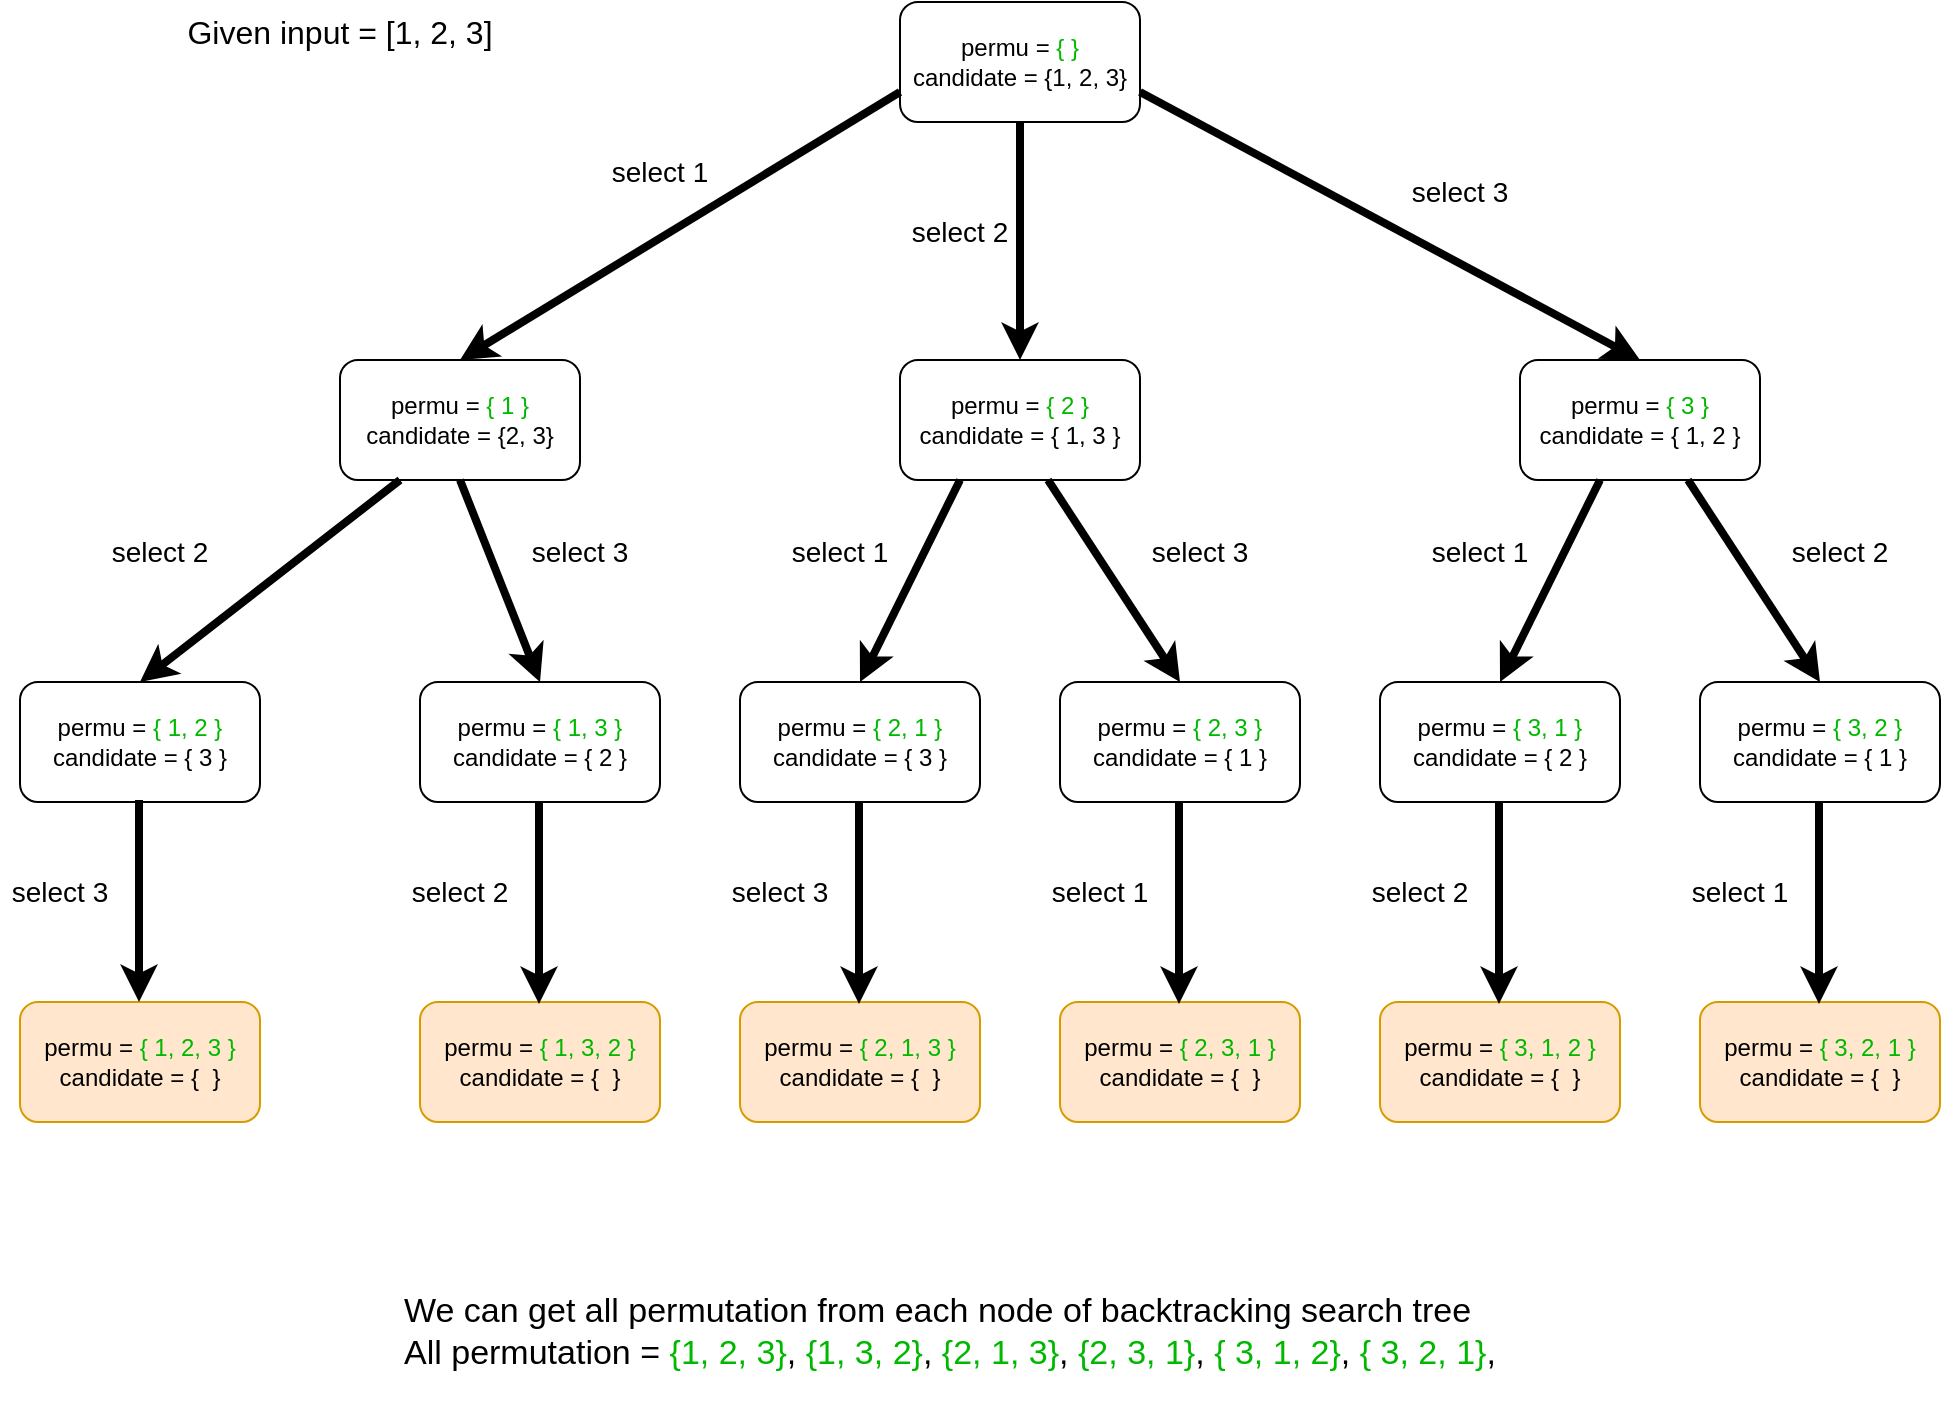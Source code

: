 <mxfile version="20.5.1" type="github">
  <diagram id="DlbZVYgtLoxQPH42LOPV" name="第 1 页">
    <mxGraphModel dx="1956" dy="731" grid="1" gridSize="10" guides="1" tooltips="1" connect="1" arrows="1" fold="1" page="1" pageScale="1" pageWidth="827" pageHeight="1169" math="0" shadow="0">
      <root>
        <mxCell id="0" />
        <mxCell id="1" parent="0" />
        <mxCell id="XcbggA3BBUMzlUa0fJI8-1" value="permu =&lt;font color=&quot;#00b800&quot;&gt; { }&lt;/font&gt;&lt;br&gt;candidate = {1, 2, 3}" style="rounded=1;whiteSpace=wrap;html=1;" parent="1" vertex="1">
          <mxGeometry x="320" y="60" width="120" height="60" as="geometry" />
        </mxCell>
        <mxCell id="XcbggA3BBUMzlUa0fJI8-2" value="permu&amp;nbsp;= &lt;font color=&quot;#00b800&quot;&gt;{ 1 }&lt;/font&gt;&lt;br&gt;candidate = {2, 3}" style="rounded=1;whiteSpace=wrap;html=1;" parent="1" vertex="1">
          <mxGeometry x="40" y="239" width="120" height="60" as="geometry" />
        </mxCell>
        <mxCell id="XcbggA3BBUMzlUa0fJI8-3" value="permu&amp;nbsp;= &lt;font color=&quot;#00b800&quot;&gt;{ 2 }&lt;/font&gt;&lt;br&gt;candidate = { 1, 3 }" style="rounded=1;whiteSpace=wrap;html=1;" parent="1" vertex="1">
          <mxGeometry x="320" y="239" width="120" height="60" as="geometry" />
        </mxCell>
        <mxCell id="XcbggA3BBUMzlUa0fJI8-4" value="permu = &lt;font color=&quot;#00b800&quot;&gt;{ 3 }&lt;/font&gt;&lt;br&gt;candidate = { 1, 2 }" style="rounded=1;whiteSpace=wrap;html=1;" parent="1" vertex="1">
          <mxGeometry x="630" y="239" width="120" height="60" as="geometry" />
        </mxCell>
        <mxCell id="XcbggA3BBUMzlUa0fJI8-5" value="permu&amp;nbsp;= &lt;font color=&quot;#00b800&quot;&gt;{ 1, 2 }&lt;/font&gt;&lt;br&gt;candidate = { 3 }" style="rounded=1;whiteSpace=wrap;html=1;" parent="1" vertex="1">
          <mxGeometry x="-120" y="400" width="120" height="60" as="geometry" />
        </mxCell>
        <mxCell id="XcbggA3BBUMzlUa0fJI8-6" value="permu&amp;nbsp;= &lt;font color=&quot;#00b800&quot;&gt;{ 1, 3 }&lt;/font&gt;&lt;br&gt;candidate = { 2 }" style="rounded=1;whiteSpace=wrap;html=1;" parent="1" vertex="1">
          <mxGeometry x="80" y="400" width="120" height="60" as="geometry" />
        </mxCell>
        <mxCell id="XcbggA3BBUMzlUa0fJI8-7" value="" style="endArrow=classic;html=1;rounded=0;strokeWidth=4;entryX=0.5;entryY=0;entryDx=0;entryDy=0;exitX=0;exitY=0.75;exitDx=0;exitDy=0;" parent="1" source="XcbggA3BBUMzlUa0fJI8-1" target="XcbggA3BBUMzlUa0fJI8-2" edge="1">
          <mxGeometry width="50" height="50" relative="1" as="geometry">
            <mxPoint x="320" y="120" as="sourcePoint" />
            <mxPoint x="290" y="250" as="targetPoint" />
          </mxGeometry>
        </mxCell>
        <mxCell id="XcbggA3BBUMzlUa0fJI8-9" value="" style="endArrow=classic;html=1;rounded=0;strokeWidth=4;entryX=0.5;entryY=0;entryDx=0;entryDy=0;exitX=0.25;exitY=1;exitDx=0;exitDy=0;" parent="1" source="XcbggA3BBUMzlUa0fJI8-2" target="XcbggA3BBUMzlUa0fJI8-5" edge="1">
          <mxGeometry width="50" height="50" relative="1" as="geometry">
            <mxPoint x="120" y="300" as="sourcePoint" />
            <mxPoint x="-10" y="410" as="targetPoint" />
          </mxGeometry>
        </mxCell>
        <mxCell id="XcbggA3BBUMzlUa0fJI8-11" value="" style="endArrow=classic;html=1;rounded=0;strokeWidth=4;entryX=0.5;entryY=0;entryDx=0;entryDy=0;exitX=0.5;exitY=1;exitDx=0;exitDy=0;" parent="1" source="XcbggA3BBUMzlUa0fJI8-1" target="XcbggA3BBUMzlUa0fJI8-3" edge="1">
          <mxGeometry width="50" height="50" relative="1" as="geometry">
            <mxPoint x="420" y="140" as="sourcePoint" />
            <mxPoint x="369.41" y="210" as="targetPoint" />
          </mxGeometry>
        </mxCell>
        <mxCell id="XcbggA3BBUMzlUa0fJI8-12" value="" style="endArrow=classic;html=1;rounded=0;strokeWidth=4;entryX=0.5;entryY=0;entryDx=0;entryDy=0;exitX=0.5;exitY=1;exitDx=0;exitDy=0;" parent="1" source="XcbggA3BBUMzlUa0fJI8-2" target="XcbggA3BBUMzlUa0fJI8-6" edge="1">
          <mxGeometry width="50" height="50" relative="1" as="geometry">
            <mxPoint x="179.82" y="299" as="sourcePoint" />
            <mxPoint x="179" y="390" as="targetPoint" />
          </mxGeometry>
        </mxCell>
        <mxCell id="XcbggA3BBUMzlUa0fJI8-13" value="" style="endArrow=classic;html=1;rounded=0;strokeWidth=4;entryX=0.5;entryY=0;entryDx=0;entryDy=0;exitX=1;exitY=0.75;exitDx=0;exitDy=0;" parent="1" source="XcbggA3BBUMzlUa0fJI8-1" target="XcbggA3BBUMzlUa0fJI8-4" edge="1">
          <mxGeometry width="50" height="50" relative="1" as="geometry">
            <mxPoint x="430.41" y="110" as="sourcePoint" />
            <mxPoint x="430" y="229" as="targetPoint" />
          </mxGeometry>
        </mxCell>
        <mxCell id="XcbggA3BBUMzlUa0fJI8-14" value="&lt;font color=&quot;#000000&quot; style=&quot;font-size: 16px;&quot;&gt;Given input = [1, 2, 3]&lt;/font&gt;" style="text;html=1;strokeColor=none;fillColor=none;align=center;verticalAlign=middle;whiteSpace=wrap;rounded=0;fontColor=#00B800;" parent="1" vertex="1">
          <mxGeometry x="-60" y="60" width="200" height="30" as="geometry" />
        </mxCell>
        <mxCell id="XcbggA3BBUMzlUa0fJI8-15" value="&lt;font color=&quot;#000000&quot; style=&quot;font-size: 17px;&quot;&gt;We can get all permutation from each node of backtracking search tree&lt;br&gt;All permutation =&amp;nbsp;&lt;/font&gt;&lt;font style=&quot;font-size: 17px;&quot;&gt;&lt;font style=&quot;font-size: 17px;&quot;&gt;{1, 2, 3}&lt;font style=&quot;font-size: 17px;&quot; color=&quot;#000000&quot;&gt;,&amp;nbsp;&lt;/font&gt;{1, 3, 2}&lt;font style=&quot;font-size: 17px;&quot; color=&quot;#000000&quot;&gt;,&amp;nbsp;&lt;/font&gt;{2, 1, 3}&lt;font style=&quot;font-size: 17px;&quot; color=&quot;#000000&quot;&gt;,&amp;nbsp;&lt;/font&gt;{2, 3, 1}&lt;font style=&quot;font-size: 17px;&quot; color=&quot;#000000&quot;&gt;,&amp;nbsp;&lt;/font&gt;{ 3, 1, 2}&lt;font style=&quot;font-size: 17px;&quot; color=&quot;#000000&quot;&gt;,&amp;nbsp;&lt;/font&gt;{ 3, 2, 1}&lt;font style=&quot;font-size: 17px;&quot; color=&quot;#000000&quot;&gt;,&amp;nbsp;&lt;/font&gt;&lt;/font&gt;&lt;br&gt;&lt;/font&gt;" style="text;html=1;strokeColor=none;fillColor=none;align=left;verticalAlign=middle;whiteSpace=wrap;rounded=0;fontColor=#00B800;" parent="1" vertex="1">
          <mxGeometry x="70" y="680" width="560" height="90" as="geometry" />
        </mxCell>
        <mxCell id="XcbggA3BBUMzlUa0fJI8-16" value="permu = &lt;font color=&quot;#00b800&quot;&gt;{ 2, 1 }&lt;/font&gt;&lt;br&gt;candidate = { 3 }" style="rounded=1;whiteSpace=wrap;html=1;" parent="1" vertex="1">
          <mxGeometry x="240" y="400" width="120" height="60" as="geometry" />
        </mxCell>
        <mxCell id="XcbggA3BBUMzlUa0fJI8-17" value="" style="endArrow=classic;html=1;rounded=0;strokeWidth=4;entryX=0.5;entryY=0;entryDx=0;entryDy=0;exitX=0.25;exitY=1;exitDx=0;exitDy=0;" parent="1" source="XcbggA3BBUMzlUa0fJI8-3" target="XcbggA3BBUMzlUa0fJI8-16" edge="1">
          <mxGeometry width="50" height="50" relative="1" as="geometry">
            <mxPoint x="379.41" y="299" as="sourcePoint" />
            <mxPoint x="379.41" y="400" as="targetPoint" />
          </mxGeometry>
        </mxCell>
        <mxCell id="XcbggA3BBUMzlUa0fJI8-18" value="select 1" style="text;html=1;strokeColor=none;fillColor=none;align=center;verticalAlign=middle;whiteSpace=wrap;rounded=0;fontSize=14;fontColor=#000000;" parent="1" vertex="1">
          <mxGeometry x="170" y="130" width="60" height="30" as="geometry" />
        </mxCell>
        <mxCell id="XcbggA3BBUMzlUa0fJI8-19" value="select 2" style="text;html=1;strokeColor=none;fillColor=none;align=center;verticalAlign=middle;whiteSpace=wrap;rounded=0;fontSize=14;fontColor=#000000;" parent="1" vertex="1">
          <mxGeometry x="320" y="160" width="60" height="30" as="geometry" />
        </mxCell>
        <mxCell id="XcbggA3BBUMzlUa0fJI8-20" value="select 3" style="text;html=1;strokeColor=none;fillColor=none;align=center;verticalAlign=middle;whiteSpace=wrap;rounded=0;fontSize=14;fontColor=#000000;" parent="1" vertex="1">
          <mxGeometry x="570" y="140" width="60" height="30" as="geometry" />
        </mxCell>
        <mxCell id="XcbggA3BBUMzlUa0fJI8-21" value="select 2" style="text;html=1;strokeColor=none;fillColor=none;align=center;verticalAlign=middle;whiteSpace=wrap;rounded=0;fontSize=14;fontColor=#000000;" parent="1" vertex="1">
          <mxGeometry x="-80" y="320" width="60" height="30" as="geometry" />
        </mxCell>
        <mxCell id="XcbggA3BBUMzlUa0fJI8-22" value="select 3" style="text;html=1;strokeColor=none;fillColor=none;align=center;verticalAlign=middle;whiteSpace=wrap;rounded=0;fontSize=14;fontColor=#000000;" parent="1" vertex="1">
          <mxGeometry x="130" y="320" width="60" height="30" as="geometry" />
        </mxCell>
        <mxCell id="XcbggA3BBUMzlUa0fJI8-23" value="select 1" style="text;html=1;strokeColor=none;fillColor=none;align=center;verticalAlign=middle;whiteSpace=wrap;rounded=0;fontSize=14;fontColor=#000000;" parent="1" vertex="1">
          <mxGeometry x="260" y="320" width="60" height="30" as="geometry" />
        </mxCell>
        <mxCell id="rEszVACwRtIEPIkns6uF-1" value="permu&amp;nbsp;= &lt;font color=&quot;#00b800&quot;&gt;{ 1, 2, 3 }&lt;/font&gt;&lt;br&gt;candidate = {&amp;nbsp; }" style="rounded=1;whiteSpace=wrap;html=1;fillColor=#ffe6cc;strokeColor=#d79b00;" parent="1" vertex="1">
          <mxGeometry x="-120" y="560" width="120" height="60" as="geometry" />
        </mxCell>
        <mxCell id="rEszVACwRtIEPIkns6uF-2" value="permu&amp;nbsp;= &lt;font color=&quot;#00b800&quot;&gt;{ 1, 3, 2 }&lt;/font&gt;&lt;br&gt;candidate = {&amp;nbsp; }" style="rounded=1;whiteSpace=wrap;html=1;fillColor=#ffe6cc;strokeColor=#d79b00;" parent="1" vertex="1">
          <mxGeometry x="80" y="560" width="120" height="60" as="geometry" />
        </mxCell>
        <mxCell id="rEszVACwRtIEPIkns6uF-3" value="" style="endArrow=classic;html=1;rounded=0;strokeWidth=4;entryX=0.5;entryY=0;entryDx=0;entryDy=0;exitX=0.5;exitY=1;exitDx=0;exitDy=0;" parent="1" edge="1">
          <mxGeometry width="50" height="50" relative="1" as="geometry">
            <mxPoint x="-60.5" y="459" as="sourcePoint" />
            <mxPoint x="-60.5" y="560" as="targetPoint" />
          </mxGeometry>
        </mxCell>
        <mxCell id="rEszVACwRtIEPIkns6uF-4" value="" style="endArrow=classic;html=1;rounded=0;strokeWidth=4;entryX=0.5;entryY=0;entryDx=0;entryDy=0;exitX=0.5;exitY=1;exitDx=0;exitDy=0;" parent="1" edge="1">
          <mxGeometry width="50" height="50" relative="1" as="geometry">
            <mxPoint x="139.5" y="460" as="sourcePoint" />
            <mxPoint x="139.5" y="561" as="targetPoint" />
          </mxGeometry>
        </mxCell>
        <mxCell id="rEszVACwRtIEPIkns6uF-5" value="permu = &lt;font color=&quot;#00b800&quot;&gt;{ 2, 3 }&lt;/font&gt;&lt;br&gt;candidate = { 1 }" style="rounded=1;whiteSpace=wrap;html=1;" parent="1" vertex="1">
          <mxGeometry x="400" y="400" width="120" height="60" as="geometry" />
        </mxCell>
        <mxCell id="rEszVACwRtIEPIkns6uF-6" value="permu&amp;nbsp;= &lt;font color=&quot;#00b800&quot;&gt;{ 2, 1, 3 }&lt;/font&gt;&lt;br&gt;candidate = {&amp;nbsp; }" style="rounded=1;whiteSpace=wrap;html=1;fillColor=#ffe6cc;strokeColor=#d79b00;" parent="1" vertex="1">
          <mxGeometry x="240" y="560" width="120" height="60" as="geometry" />
        </mxCell>
        <mxCell id="rEszVACwRtIEPIkns6uF-7" value="" style="endArrow=classic;html=1;rounded=0;strokeWidth=4;entryX=0.5;entryY=0;entryDx=0;entryDy=0;exitX=0.5;exitY=1;exitDx=0;exitDy=0;" parent="1" edge="1">
          <mxGeometry width="50" height="50" relative="1" as="geometry">
            <mxPoint x="299.5" y="460" as="sourcePoint" />
            <mxPoint x="299.5" y="561" as="targetPoint" />
          </mxGeometry>
        </mxCell>
        <mxCell id="rEszVACwRtIEPIkns6uF-8" value="select 3" style="text;html=1;strokeColor=none;fillColor=none;align=center;verticalAlign=middle;whiteSpace=wrap;rounded=0;fontSize=14;fontColor=#000000;" parent="1" vertex="1">
          <mxGeometry x="-130" y="490" width="60" height="30" as="geometry" />
        </mxCell>
        <mxCell id="rEszVACwRtIEPIkns6uF-10" value="select 2" style="text;html=1;strokeColor=none;fillColor=none;align=center;verticalAlign=middle;whiteSpace=wrap;rounded=0;fontSize=14;fontColor=#000000;" parent="1" vertex="1">
          <mxGeometry x="70" y="490" width="60" height="30" as="geometry" />
        </mxCell>
        <mxCell id="rEszVACwRtIEPIkns6uF-11" value="select 3" style="text;html=1;strokeColor=none;fillColor=none;align=center;verticalAlign=middle;whiteSpace=wrap;rounded=0;fontSize=14;fontColor=#000000;" parent="1" vertex="1">
          <mxGeometry x="230" y="490" width="60" height="30" as="geometry" />
        </mxCell>
        <mxCell id="rEszVACwRtIEPIkns6uF-12" value="permu&amp;nbsp;= &lt;font color=&quot;#00b800&quot;&gt;{ 2, 3, 1 }&lt;/font&gt;&lt;br&gt;candidate = {&amp;nbsp; }" style="rounded=1;whiteSpace=wrap;html=1;fillColor=#ffe6cc;strokeColor=#d79b00;" parent="1" vertex="1">
          <mxGeometry x="400" y="560" width="120" height="60" as="geometry" />
        </mxCell>
        <mxCell id="rEszVACwRtIEPIkns6uF-13" value="" style="endArrow=classic;html=1;rounded=0;strokeWidth=4;entryX=0.5;entryY=0;entryDx=0;entryDy=0;exitX=0.5;exitY=1;exitDx=0;exitDy=0;" parent="1" edge="1">
          <mxGeometry width="50" height="50" relative="1" as="geometry">
            <mxPoint x="459.5" y="460" as="sourcePoint" />
            <mxPoint x="459.5" y="561" as="targetPoint" />
          </mxGeometry>
        </mxCell>
        <mxCell id="rEszVACwRtIEPIkns6uF-14" value="select 1" style="text;html=1;strokeColor=none;fillColor=none;align=center;verticalAlign=middle;whiteSpace=wrap;rounded=0;fontSize=14;fontColor=#000000;" parent="1" vertex="1">
          <mxGeometry x="390" y="490" width="60" height="30" as="geometry" />
        </mxCell>
        <mxCell id="rEszVACwRtIEPIkns6uF-15" value="" style="endArrow=classic;html=1;rounded=0;strokeWidth=4;entryX=0.5;entryY=0;entryDx=0;entryDy=0;exitX=0.5;exitY=1;exitDx=0;exitDy=0;" parent="1" target="rEszVACwRtIEPIkns6uF-5" edge="1">
          <mxGeometry width="50" height="50" relative="1" as="geometry">
            <mxPoint x="394" y="299" as="sourcePoint" />
            <mxPoint x="434" y="400" as="targetPoint" />
          </mxGeometry>
        </mxCell>
        <mxCell id="oWrks44RNh1cjBgED0Lu-1" value="select 3" style="text;html=1;strokeColor=none;fillColor=none;align=center;verticalAlign=middle;whiteSpace=wrap;rounded=0;fontSize=14;fontColor=#000000;" vertex="1" parent="1">
          <mxGeometry x="440" y="320" width="60" height="30" as="geometry" />
        </mxCell>
        <mxCell id="oWrks44RNh1cjBgED0Lu-3" value="permu = &lt;font color=&quot;#00b800&quot;&gt;{ 3, 1 }&lt;/font&gt;&lt;br&gt;candidate = { 2 }" style="rounded=1;whiteSpace=wrap;html=1;" vertex="1" parent="1">
          <mxGeometry x="560" y="400" width="120" height="60" as="geometry" />
        </mxCell>
        <mxCell id="oWrks44RNh1cjBgED0Lu-4" value="" style="endArrow=classic;html=1;rounded=0;strokeWidth=4;entryX=0.5;entryY=0;entryDx=0;entryDy=0;exitX=0.25;exitY=1;exitDx=0;exitDy=0;" edge="1" parent="1" target="oWrks44RNh1cjBgED0Lu-3">
          <mxGeometry width="50" height="50" relative="1" as="geometry">
            <mxPoint x="670" y="299" as="sourcePoint" />
            <mxPoint x="699.41" y="400" as="targetPoint" />
          </mxGeometry>
        </mxCell>
        <mxCell id="oWrks44RNh1cjBgED0Lu-5" value="select 1" style="text;html=1;strokeColor=none;fillColor=none;align=center;verticalAlign=middle;whiteSpace=wrap;rounded=0;fontSize=14;fontColor=#000000;" vertex="1" parent="1">
          <mxGeometry x="580" y="320" width="60" height="30" as="geometry" />
        </mxCell>
        <mxCell id="oWrks44RNh1cjBgED0Lu-6" value="permu = &lt;font color=&quot;#00b800&quot;&gt;{ 3, 2 }&lt;/font&gt;&lt;br&gt;candidate = { 1 }" style="rounded=1;whiteSpace=wrap;html=1;" vertex="1" parent="1">
          <mxGeometry x="720" y="400" width="120" height="60" as="geometry" />
        </mxCell>
        <mxCell id="oWrks44RNh1cjBgED0Lu-7" value="permu&amp;nbsp;= &lt;font color=&quot;#00b800&quot;&gt;{ 3, 1, 2 }&lt;/font&gt;&lt;br&gt;candidate = {&amp;nbsp; }" style="rounded=1;whiteSpace=wrap;html=1;fillColor=#ffe6cc;strokeColor=#d79b00;" vertex="1" parent="1">
          <mxGeometry x="560" y="560" width="120" height="60" as="geometry" />
        </mxCell>
        <mxCell id="oWrks44RNh1cjBgED0Lu-8" value="" style="endArrow=classic;html=1;rounded=0;strokeWidth=4;entryX=0.5;entryY=0;entryDx=0;entryDy=0;exitX=0.5;exitY=1;exitDx=0;exitDy=0;" edge="1" parent="1">
          <mxGeometry width="50" height="50" relative="1" as="geometry">
            <mxPoint x="619.5" y="460" as="sourcePoint" />
            <mxPoint x="619.5" y="561" as="targetPoint" />
          </mxGeometry>
        </mxCell>
        <mxCell id="oWrks44RNh1cjBgED0Lu-9" value="select 2" style="text;html=1;strokeColor=none;fillColor=none;align=center;verticalAlign=middle;whiteSpace=wrap;rounded=0;fontSize=14;fontColor=#000000;" vertex="1" parent="1">
          <mxGeometry x="550" y="490" width="60" height="30" as="geometry" />
        </mxCell>
        <mxCell id="oWrks44RNh1cjBgED0Lu-10" value="permu&amp;nbsp;= &lt;font color=&quot;#00b800&quot;&gt;{ 3, 2, 1 }&lt;/font&gt;&lt;br&gt;candidate = {&amp;nbsp; }" style="rounded=1;whiteSpace=wrap;html=1;fillColor=#ffe6cc;strokeColor=#d79b00;" vertex="1" parent="1">
          <mxGeometry x="720" y="560" width="120" height="60" as="geometry" />
        </mxCell>
        <mxCell id="oWrks44RNh1cjBgED0Lu-11" value="" style="endArrow=classic;html=1;rounded=0;strokeWidth=4;entryX=0.5;entryY=0;entryDx=0;entryDy=0;exitX=0.5;exitY=1;exitDx=0;exitDy=0;" edge="1" parent="1">
          <mxGeometry width="50" height="50" relative="1" as="geometry">
            <mxPoint x="779.5" y="460" as="sourcePoint" />
            <mxPoint x="779.5" y="561" as="targetPoint" />
          </mxGeometry>
        </mxCell>
        <mxCell id="oWrks44RNh1cjBgED0Lu-12" value="select 1" style="text;html=1;strokeColor=none;fillColor=none;align=center;verticalAlign=middle;whiteSpace=wrap;rounded=0;fontSize=14;fontColor=#000000;" vertex="1" parent="1">
          <mxGeometry x="710" y="490" width="60" height="30" as="geometry" />
        </mxCell>
        <mxCell id="oWrks44RNh1cjBgED0Lu-13" value="" style="endArrow=classic;html=1;rounded=0;strokeWidth=4;entryX=0.5;entryY=0;entryDx=0;entryDy=0;exitX=0.5;exitY=1;exitDx=0;exitDy=0;" edge="1" parent="1" target="oWrks44RNh1cjBgED0Lu-6">
          <mxGeometry width="50" height="50" relative="1" as="geometry">
            <mxPoint x="714" y="299" as="sourcePoint" />
            <mxPoint x="754" y="400" as="targetPoint" />
          </mxGeometry>
        </mxCell>
        <mxCell id="oWrks44RNh1cjBgED0Lu-14" value="select 2" style="text;html=1;strokeColor=none;fillColor=none;align=center;verticalAlign=middle;whiteSpace=wrap;rounded=0;fontSize=14;fontColor=#000000;" vertex="1" parent="1">
          <mxGeometry x="760" y="320" width="60" height="30" as="geometry" />
        </mxCell>
      </root>
    </mxGraphModel>
  </diagram>
</mxfile>

